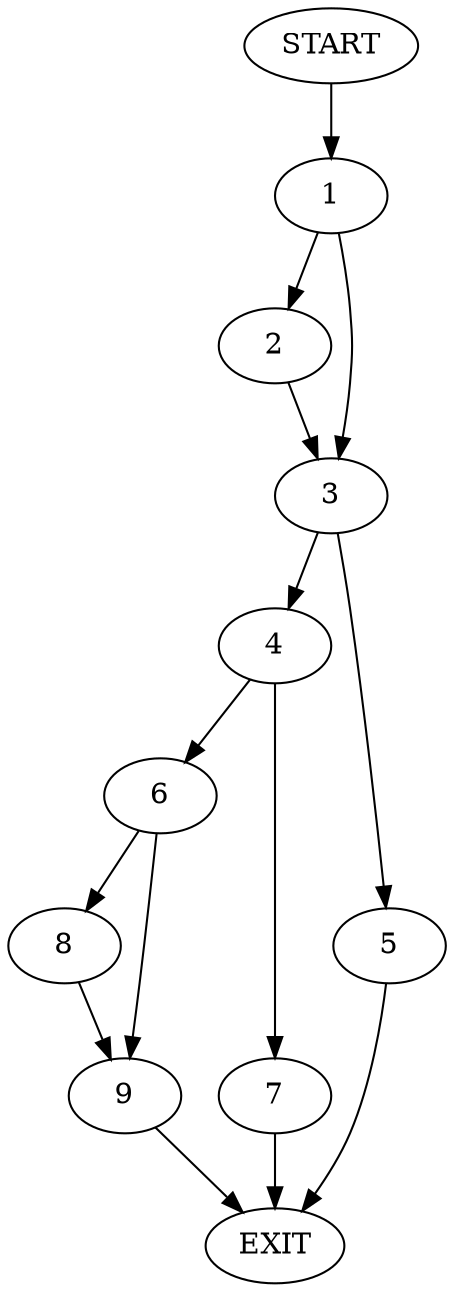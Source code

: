 digraph {
0 [label="START"]
10 [label="EXIT"]
0 -> 1
1 -> 2
1 -> 3
2 -> 3
3 -> 4
3 -> 5
5 -> 10
4 -> 6
4 -> 7
6 -> 8
6 -> 9
7 -> 10
8 -> 9
9 -> 10
}
